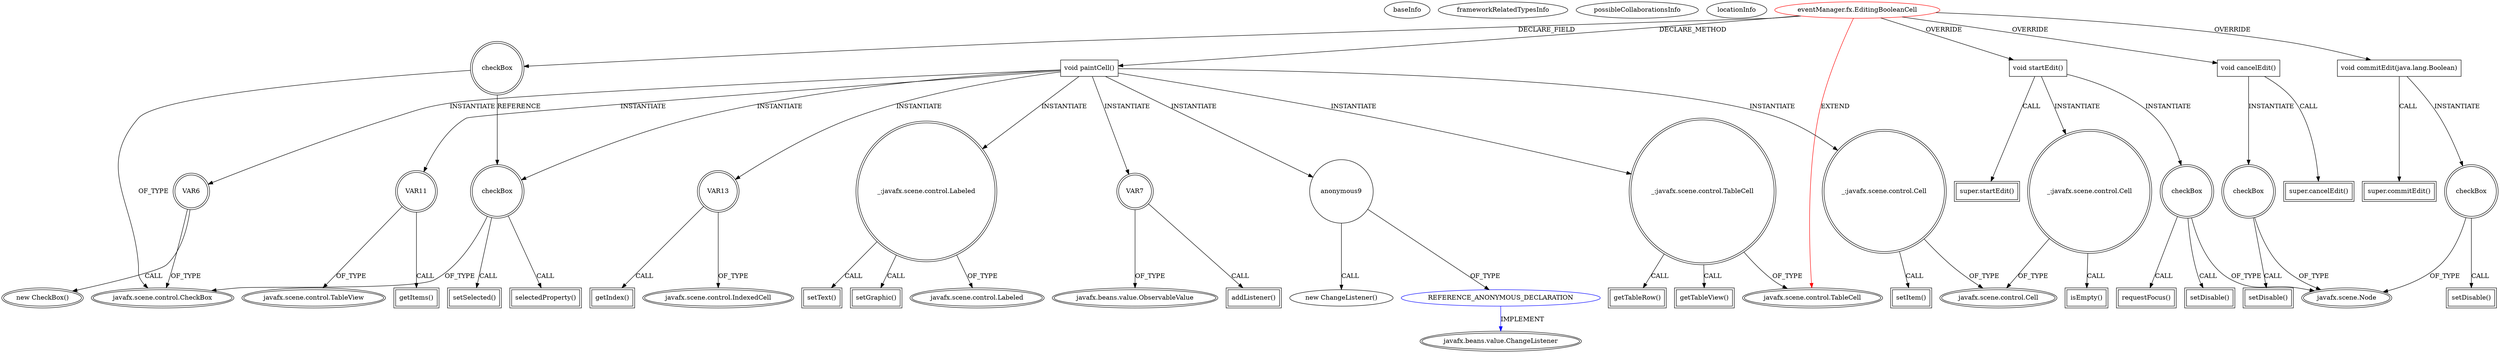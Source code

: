 digraph {
baseInfo[graphId=3050,category="extension_graph",isAnonymous=false,possibleRelation=true]
frameworkRelatedTypesInfo[0="javafx.scene.control.TableCell"]
possibleCollaborationsInfo[0="3050~CLIENT_METHOD_DECLARATION-INSTANTIATION-~javafx.scene.control.TableCell ~javafx.beans.value.ChangeListener ~false~true"]
locationInfo[projectName="hock323-eventManager",filePath="/hock323-eventManager/EventManager-master/src/eventManager/fx/EditingBooleanCell.java",contextSignature="EditingBooleanCell",graphId="3050"]
0[label="eventManager.fx.EditingBooleanCell",vertexType="ROOT_CLIENT_CLASS_DECLARATION",isFrameworkType=false,color=red]
1[label="javafx.scene.control.TableCell",vertexType="FRAMEWORK_CLASS_TYPE",isFrameworkType=true,peripheries=2]
2[label="checkBox",vertexType="FIELD_DECLARATION",isFrameworkType=true,peripheries=2,shape=circle]
3[label="javafx.scene.control.CheckBox",vertexType="FRAMEWORK_CLASS_TYPE",isFrameworkType=true,peripheries=2]
4[label="void startEdit()",vertexType="OVERRIDING_METHOD_DECLARATION",isFrameworkType=false,shape=box]
5[label="super.startEdit()",vertexType="SUPER_CALL",isFrameworkType=true,peripheries=2,shape=box]
6[label="_:javafx.scene.control.Cell",vertexType="VARIABLE_EXPRESION",isFrameworkType=true,peripheries=2,shape=circle]
8[label="javafx.scene.control.Cell",vertexType="FRAMEWORK_CLASS_TYPE",isFrameworkType=true,peripheries=2]
7[label="isEmpty()",vertexType="INSIDE_CALL",isFrameworkType=true,peripheries=2,shape=box]
9[label="checkBox",vertexType="VARIABLE_EXPRESION",isFrameworkType=true,peripheries=2,shape=circle]
11[label="javafx.scene.Node",vertexType="FRAMEWORK_CLASS_TYPE",isFrameworkType=true,peripheries=2]
10[label="setDisable()",vertexType="INSIDE_CALL",isFrameworkType=true,peripheries=2,shape=box]
13[label="requestFocus()",vertexType="INSIDE_CALL",isFrameworkType=true,peripheries=2,shape=box]
14[label="void cancelEdit()",vertexType="OVERRIDING_METHOD_DECLARATION",isFrameworkType=false,shape=box]
15[label="super.cancelEdit()",vertexType="SUPER_CALL",isFrameworkType=true,peripheries=2,shape=box]
16[label="checkBox",vertexType="VARIABLE_EXPRESION",isFrameworkType=true,peripheries=2,shape=circle]
17[label="setDisable()",vertexType="INSIDE_CALL",isFrameworkType=true,peripheries=2,shape=box]
19[label="void commitEdit(java.lang.Boolean)",vertexType="OVERRIDING_METHOD_DECLARATION",isFrameworkType=false,shape=box]
20[label="super.commitEdit()",vertexType="SUPER_CALL",isFrameworkType=true,peripheries=2,shape=box]
21[label="checkBox",vertexType="VARIABLE_EXPRESION",isFrameworkType=true,peripheries=2,shape=circle]
22[label="setDisable()",vertexType="INSIDE_CALL",isFrameworkType=true,peripheries=2,shape=box]
29[label="void paintCell()",vertexType="CLIENT_METHOD_DECLARATION",isFrameworkType=false,shape=box]
31[label="VAR6",vertexType="VARIABLE_EXPRESION",isFrameworkType=true,peripheries=2,shape=circle]
30[label="new CheckBox()",vertexType="CONSTRUCTOR_CALL",isFrameworkType=true,peripheries=2]
33[label="VAR7",vertexType="VARIABLE_EXPRESION",isFrameworkType=true,peripheries=2,shape=circle]
35[label="javafx.beans.value.ObservableValue",vertexType="FRAMEWORK_INTERFACE_TYPE",isFrameworkType=true,peripheries=2]
34[label="addListener()",vertexType="INSIDE_CALL",isFrameworkType=true,peripheries=2,shape=box]
36[label="checkBox",vertexType="VARIABLE_EXPRESION",isFrameworkType=true,peripheries=2,shape=circle]
37[label="selectedProperty()",vertexType="INSIDE_CALL",isFrameworkType=true,peripheries=2,shape=box]
40[label="anonymous9",vertexType="VARIABLE_EXPRESION",isFrameworkType=false,shape=circle]
41[label="REFERENCE_ANONYMOUS_DECLARATION",vertexType="REFERENCE_ANONYMOUS_DECLARATION",isFrameworkType=false,color=blue]
42[label="javafx.beans.value.ChangeListener",vertexType="FRAMEWORK_INTERFACE_TYPE",isFrameworkType=true,peripheries=2]
39[label="new ChangeListener()",vertexType="CONSTRUCTOR_CALL",isFrameworkType=false]
43[label="_:javafx.scene.control.Cell",vertexType="VARIABLE_EXPRESION",isFrameworkType=true,peripheries=2,shape=circle]
44[label="setItem()",vertexType="INSIDE_CALL",isFrameworkType=true,peripheries=2,shape=box]
46[label="VAR11",vertexType="VARIABLE_EXPRESION",isFrameworkType=true,peripheries=2,shape=circle]
48[label="javafx.scene.control.TableView",vertexType="FRAMEWORK_CLASS_TYPE",isFrameworkType=true,peripheries=2]
47[label="getItems()",vertexType="INSIDE_CALL",isFrameworkType=true,peripheries=2,shape=box]
49[label="_:javafx.scene.control.TableCell",vertexType="VARIABLE_EXPRESION",isFrameworkType=true,peripheries=2,shape=circle]
50[label="getTableView()",vertexType="INSIDE_CALL",isFrameworkType=true,peripheries=2,shape=box]
52[label="VAR13",vertexType="VARIABLE_EXPRESION",isFrameworkType=true,peripheries=2,shape=circle]
54[label="javafx.scene.control.IndexedCell",vertexType="FRAMEWORK_CLASS_TYPE",isFrameworkType=true,peripheries=2]
53[label="getIndex()",vertexType="INSIDE_CALL",isFrameworkType=true,peripheries=2,shape=box]
56[label="getTableRow()",vertexType="INSIDE_CALL",isFrameworkType=true,peripheries=2,shape=box]
58[label="setSelected()",vertexType="INSIDE_CALL",isFrameworkType=true,peripheries=2,shape=box]
59[label="_:javafx.scene.control.Labeled",vertexType="VARIABLE_EXPRESION",isFrameworkType=true,peripheries=2,shape=circle]
61[label="javafx.scene.control.Labeled",vertexType="FRAMEWORK_CLASS_TYPE",isFrameworkType=true,peripheries=2]
60[label="setText()",vertexType="INSIDE_CALL",isFrameworkType=true,peripheries=2,shape=box]
63[label="setGraphic()",vertexType="INSIDE_CALL",isFrameworkType=true,peripheries=2,shape=box]
0->1[label="EXTEND",color=red]
0->2[label="DECLARE_FIELD"]
2->3[label="OF_TYPE"]
0->4[label="OVERRIDE"]
4->5[label="CALL"]
4->6[label="INSTANTIATE"]
6->8[label="OF_TYPE"]
6->7[label="CALL"]
4->9[label="INSTANTIATE"]
9->11[label="OF_TYPE"]
9->10[label="CALL"]
9->13[label="CALL"]
0->14[label="OVERRIDE"]
14->15[label="CALL"]
14->16[label="INSTANTIATE"]
16->11[label="OF_TYPE"]
16->17[label="CALL"]
0->19[label="OVERRIDE"]
19->20[label="CALL"]
19->21[label="INSTANTIATE"]
21->11[label="OF_TYPE"]
21->22[label="CALL"]
0->29[label="DECLARE_METHOD"]
29->31[label="INSTANTIATE"]
31->3[label="OF_TYPE"]
31->30[label="CALL"]
29->33[label="INSTANTIATE"]
33->35[label="OF_TYPE"]
33->34[label="CALL"]
29->36[label="INSTANTIATE"]
2->36[label="REFERENCE"]
36->3[label="OF_TYPE"]
36->37[label="CALL"]
29->40[label="INSTANTIATE"]
41->42[label="IMPLEMENT",color=blue]
40->41[label="OF_TYPE"]
40->39[label="CALL"]
29->43[label="INSTANTIATE"]
43->8[label="OF_TYPE"]
43->44[label="CALL"]
29->46[label="INSTANTIATE"]
46->48[label="OF_TYPE"]
46->47[label="CALL"]
29->49[label="INSTANTIATE"]
49->1[label="OF_TYPE"]
49->50[label="CALL"]
29->52[label="INSTANTIATE"]
52->54[label="OF_TYPE"]
52->53[label="CALL"]
49->56[label="CALL"]
36->58[label="CALL"]
29->59[label="INSTANTIATE"]
59->61[label="OF_TYPE"]
59->60[label="CALL"]
59->63[label="CALL"]
}

